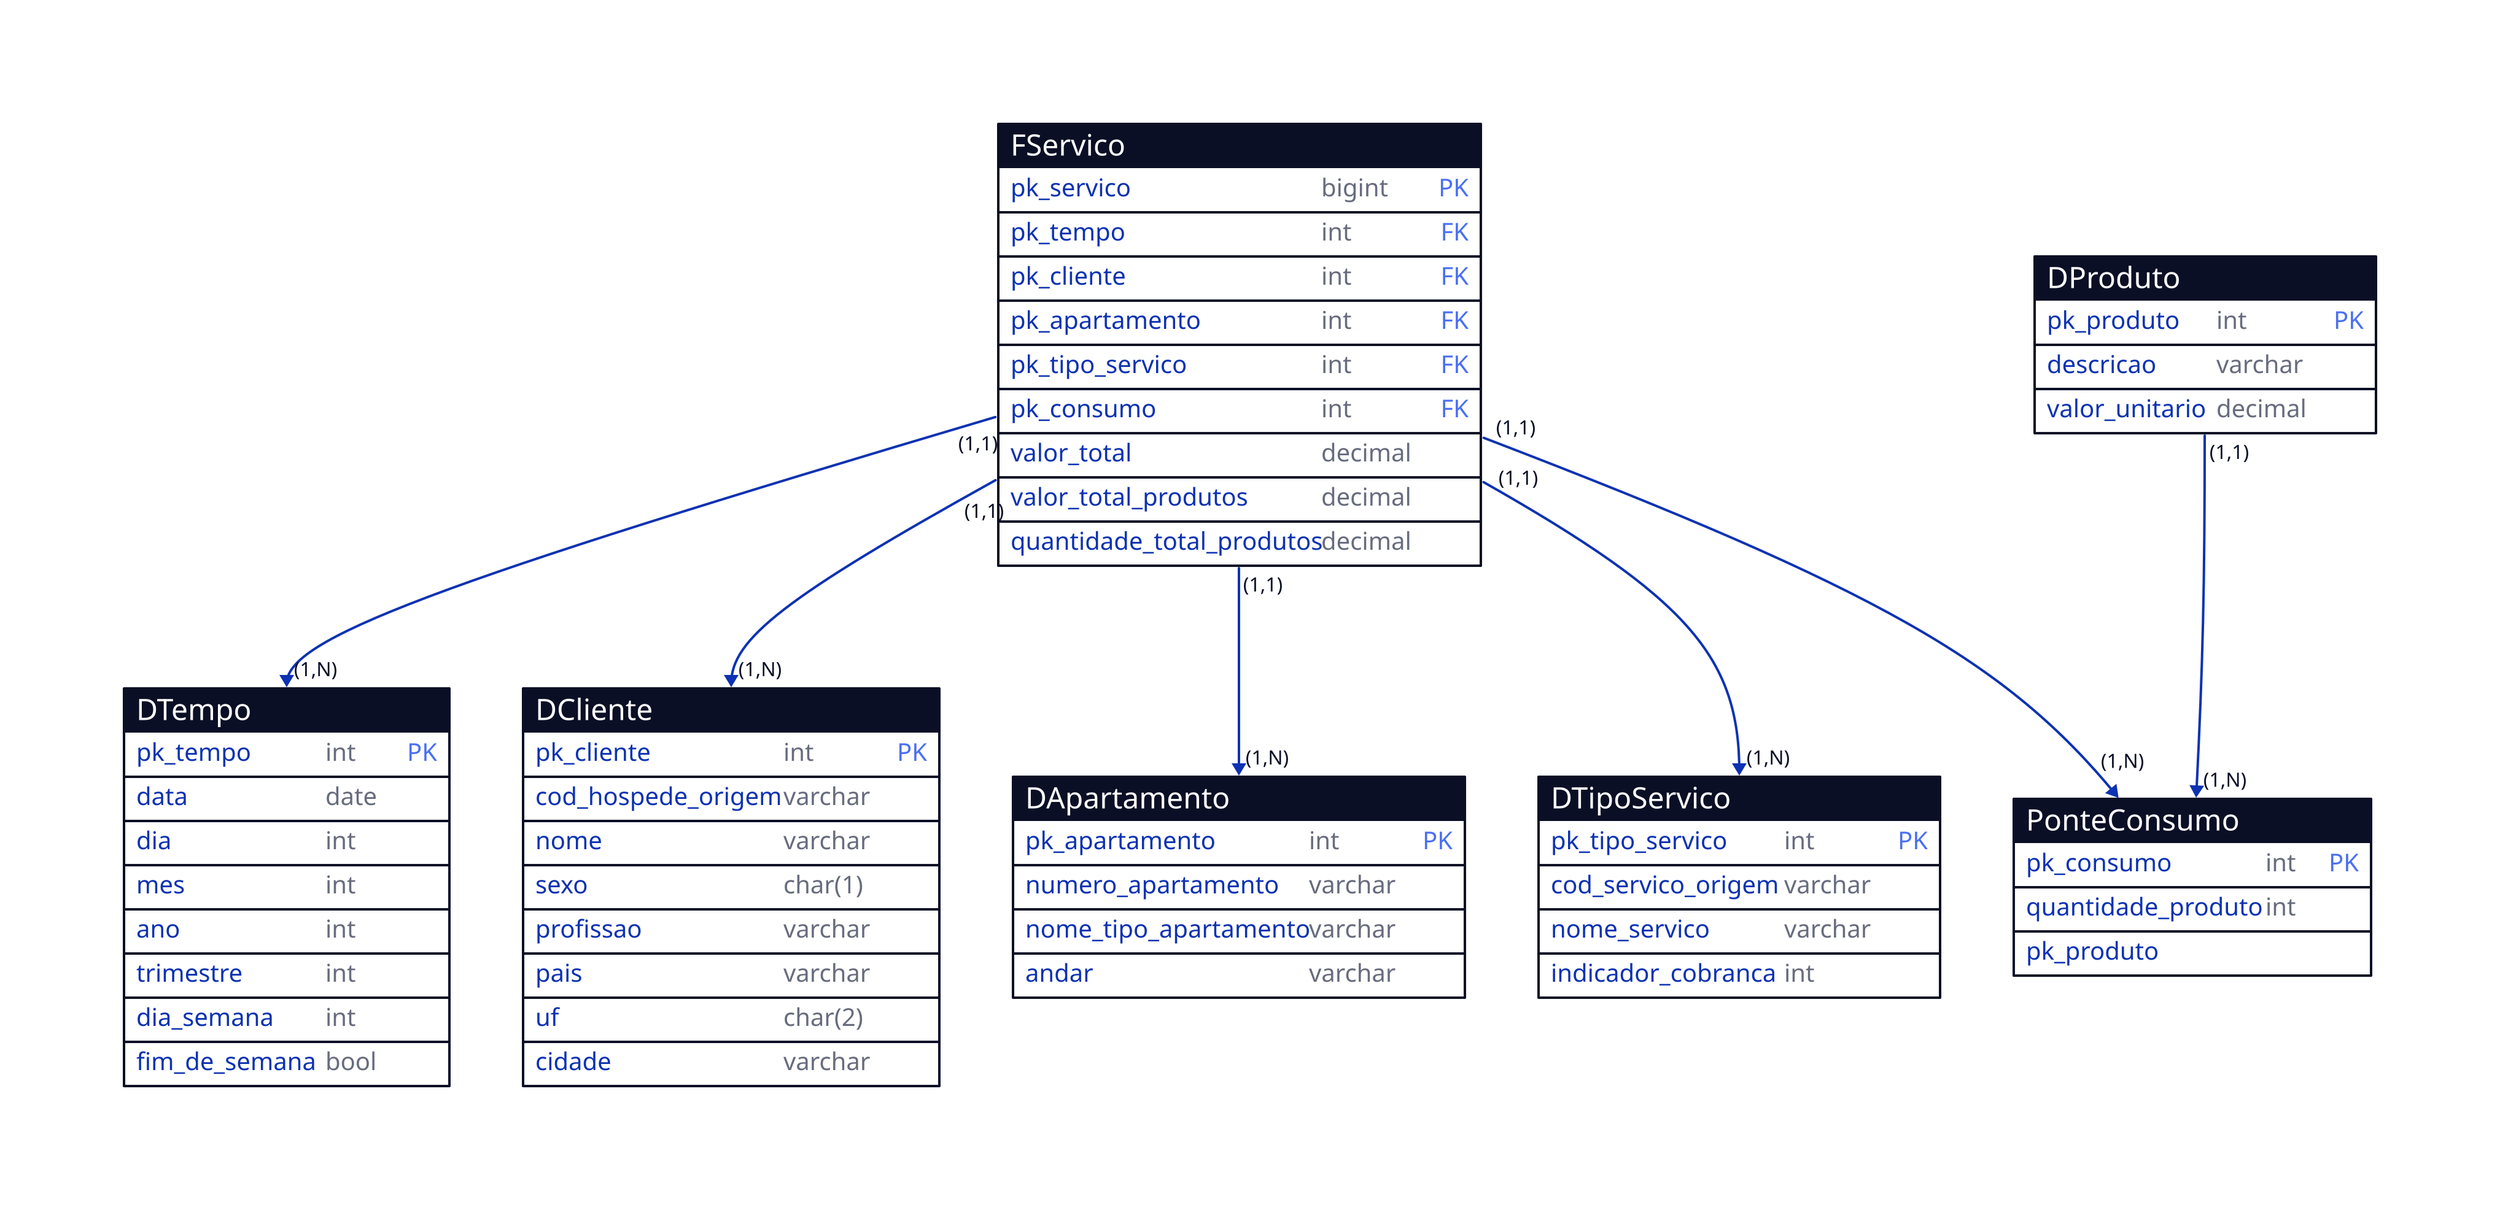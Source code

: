 vars: {
  d2-config: {
    layout-engine: dagre
    theme-id: 0
  }
}

DTempo: {
  shape: sql_table
  pk_tempo: int {constraint: primary_key}
  data: date
  dia: int
  mes: int
  ano: int
  trimestre: int
  dia_semana: int
  fim_de_semana: bool
}

DCliente: {
  shape: sql_table
  pk_cliente: int {constraint: primary_key}
  cod_hospede_origem: varchar
  nome: varchar
  sexo: char(1)
  profissao: varchar
  pais: varchar
  uf: char(2)
  cidade: varchar
}

# Atributos a serem reavaliados:
#       Tipo da cama é relevante?
#       Cama de casal é importante?

DApartamento: {
  shape: sql_table
  pk_apartamento: int {constraint: primary_key}
  # cod_apartamento_origem: varchar
  numero_apartamento: varchar
  nome_tipo_apartamento: varchar
  andar: varchar
  # bloco: varchar(10)
}

# Comentei alguns atributos

DTipoServico: {
  shape: sql_table
  pk_tipo_servico: int {constraint: primary_key}
  cod_servico_origem: varchar
  nome_servico: varchar
  indicador_cobranca: int # ?
  # categoria_servico: varchar
  # unidade: varchar
  # ativo: char
}

FServico: {
  shape: sql_table
  pk_servico: bigint {constraint: primary_key}
  pk_tempo: int {constraint: foreign_key}
  pk_cliente: int {constraint: foreign_key}
  pk_apartamento: int {constraint: foreign_key}
  pk_tipo_servico: int {constraint: foreign_key}
  pk_consumo: int {constraint: foreign_key}
  valor_total: decimal
  valor_total_produtos: decimal
  quantidade_total_produtos: decimal
  # valor_liquido: decimal
  # nro_comanda: varchar
  # nro_hospedagem: varchar(30)
}

PonteConsumo: {
  shape: sql_table
  pk_consumo: int {constraint: primary_key}
  quantidade_produto: int
}

DProduto: {
  shape: sql_table
  pk_produto: int {constraint: primary_key}
  descricao: varchar
  valor_unitario: decimal
}


FServico.pk_tempo -> DTempo.pk_tempo: {
    source-arrowhead.label: (1,1)
    target-arrowhead.label: (1,N)
}
FServico.pk_cliente -> DCliente.pk_cliente: {
    source-arrowhead.label: (1,1)
    target-arrowhead.label: (1,N)
}
FServico.pk_apartamento -> DApartamento.pk_apartamento: {
    source-arrowhead.label: (1,1)
    target-arrowhead.label: (1,N)
}
FServico.pk_tipo_servico -> DTipoServico.pk_tipo_servico: {
    source-arrowhead.label: (1,1)
    target-arrowhead.label: (1,N)
}
FServico.pk_consumo -> PonteConsumo.pk_consumo: {
    source-arrowhead.label: (1,1)
    target-arrowhead.label: (1,N)
}
DProduto.pk_produto -> PonteConsumo.pk_produto: {
    source-arrowhead.label: (1,1)
    target-arrowhead.label: (1,N)
}
